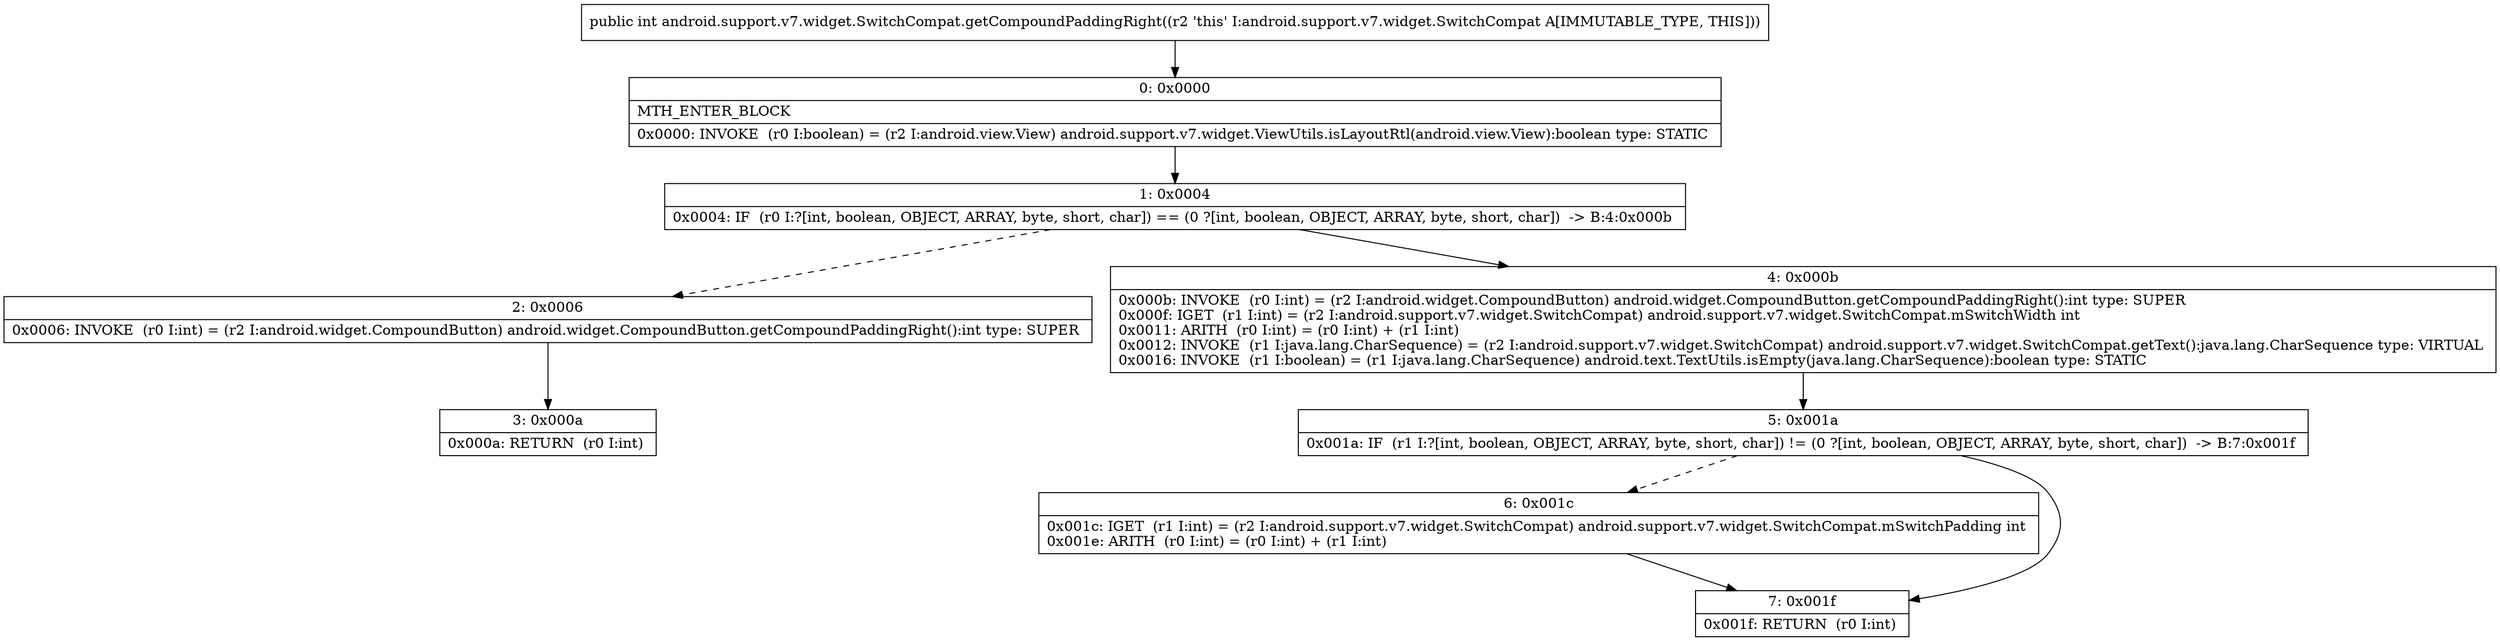 digraph "CFG forandroid.support.v7.widget.SwitchCompat.getCompoundPaddingRight()I" {
Node_0 [shape=record,label="{0\:\ 0x0000|MTH_ENTER_BLOCK\l|0x0000: INVOKE  (r0 I:boolean) = (r2 I:android.view.View) android.support.v7.widget.ViewUtils.isLayoutRtl(android.view.View):boolean type: STATIC \l}"];
Node_1 [shape=record,label="{1\:\ 0x0004|0x0004: IF  (r0 I:?[int, boolean, OBJECT, ARRAY, byte, short, char]) == (0 ?[int, boolean, OBJECT, ARRAY, byte, short, char])  \-\> B:4:0x000b \l}"];
Node_2 [shape=record,label="{2\:\ 0x0006|0x0006: INVOKE  (r0 I:int) = (r2 I:android.widget.CompoundButton) android.widget.CompoundButton.getCompoundPaddingRight():int type: SUPER \l}"];
Node_3 [shape=record,label="{3\:\ 0x000a|0x000a: RETURN  (r0 I:int) \l}"];
Node_4 [shape=record,label="{4\:\ 0x000b|0x000b: INVOKE  (r0 I:int) = (r2 I:android.widget.CompoundButton) android.widget.CompoundButton.getCompoundPaddingRight():int type: SUPER \l0x000f: IGET  (r1 I:int) = (r2 I:android.support.v7.widget.SwitchCompat) android.support.v7.widget.SwitchCompat.mSwitchWidth int \l0x0011: ARITH  (r0 I:int) = (r0 I:int) + (r1 I:int) \l0x0012: INVOKE  (r1 I:java.lang.CharSequence) = (r2 I:android.support.v7.widget.SwitchCompat) android.support.v7.widget.SwitchCompat.getText():java.lang.CharSequence type: VIRTUAL \l0x0016: INVOKE  (r1 I:boolean) = (r1 I:java.lang.CharSequence) android.text.TextUtils.isEmpty(java.lang.CharSequence):boolean type: STATIC \l}"];
Node_5 [shape=record,label="{5\:\ 0x001a|0x001a: IF  (r1 I:?[int, boolean, OBJECT, ARRAY, byte, short, char]) != (0 ?[int, boolean, OBJECT, ARRAY, byte, short, char])  \-\> B:7:0x001f \l}"];
Node_6 [shape=record,label="{6\:\ 0x001c|0x001c: IGET  (r1 I:int) = (r2 I:android.support.v7.widget.SwitchCompat) android.support.v7.widget.SwitchCompat.mSwitchPadding int \l0x001e: ARITH  (r0 I:int) = (r0 I:int) + (r1 I:int) \l}"];
Node_7 [shape=record,label="{7\:\ 0x001f|0x001f: RETURN  (r0 I:int) \l}"];
MethodNode[shape=record,label="{public int android.support.v7.widget.SwitchCompat.getCompoundPaddingRight((r2 'this' I:android.support.v7.widget.SwitchCompat A[IMMUTABLE_TYPE, THIS])) }"];
MethodNode -> Node_0;
Node_0 -> Node_1;
Node_1 -> Node_2[style=dashed];
Node_1 -> Node_4;
Node_2 -> Node_3;
Node_4 -> Node_5;
Node_5 -> Node_6[style=dashed];
Node_5 -> Node_7;
Node_6 -> Node_7;
}

